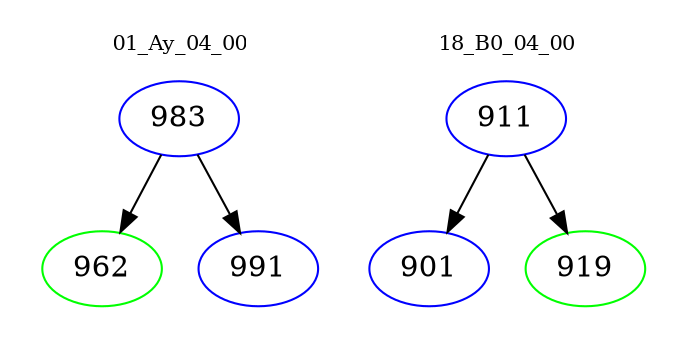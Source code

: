 digraph{
subgraph cluster_0 {
color = white
label = "01_Ay_04_00";
fontsize=10;
T0_983 [label="983", color="blue"]
T0_983 -> T0_962 [color="black"]
T0_962 [label="962", color="green"]
T0_983 -> T0_991 [color="black"]
T0_991 [label="991", color="blue"]
}
subgraph cluster_1 {
color = white
label = "18_B0_04_00";
fontsize=10;
T1_911 [label="911", color="blue"]
T1_911 -> T1_901 [color="black"]
T1_901 [label="901", color="blue"]
T1_911 -> T1_919 [color="black"]
T1_919 [label="919", color="green"]
}
}
